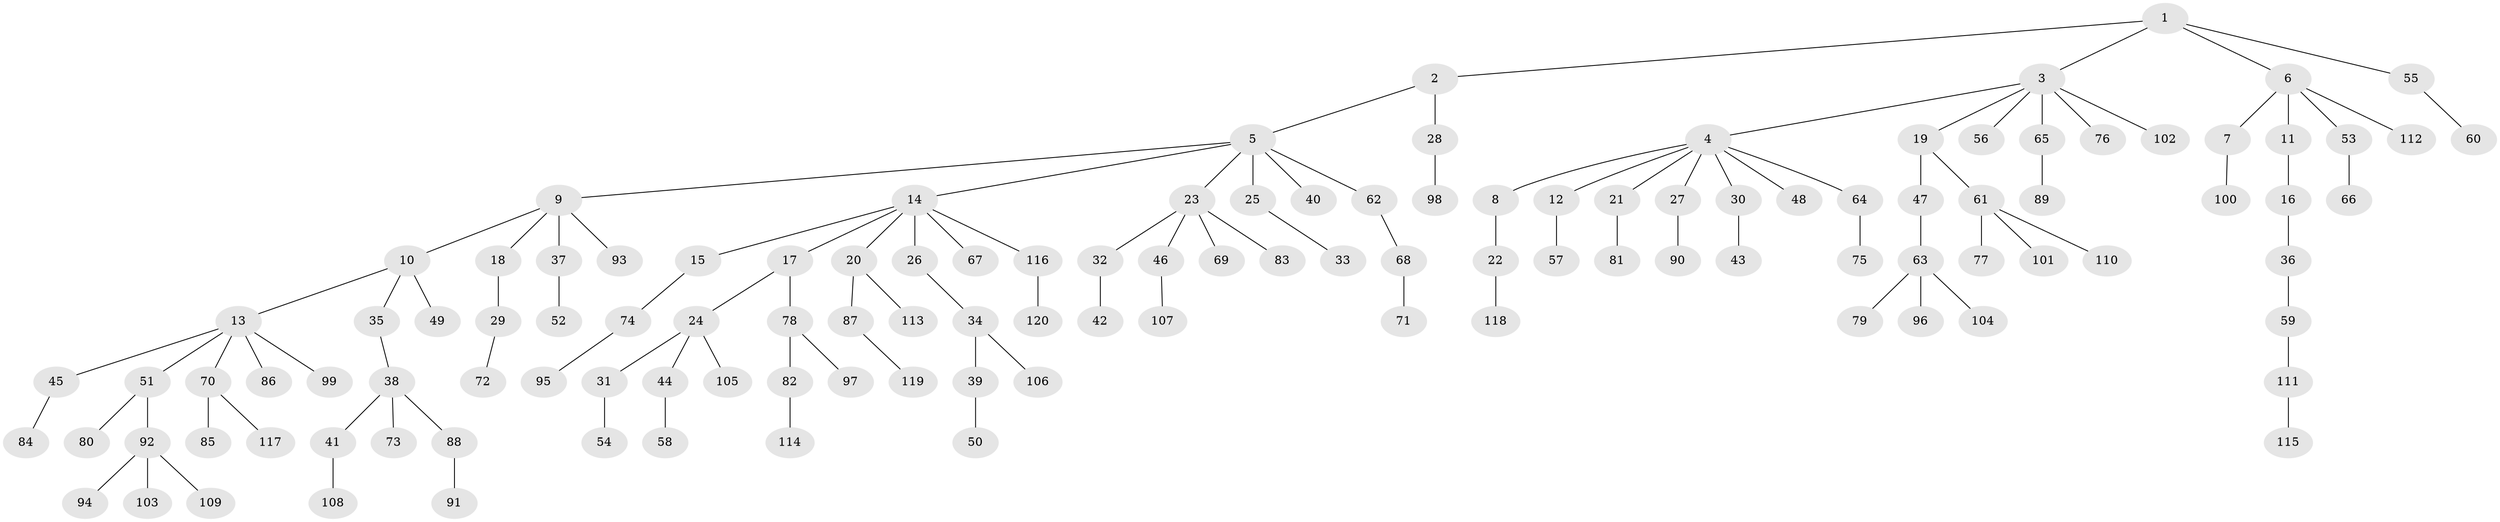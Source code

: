 // Generated by graph-tools (version 1.1) at 2025/11/02/27/25 16:11:27]
// undirected, 120 vertices, 119 edges
graph export_dot {
graph [start="1"]
  node [color=gray90,style=filled];
  1;
  2;
  3;
  4;
  5;
  6;
  7;
  8;
  9;
  10;
  11;
  12;
  13;
  14;
  15;
  16;
  17;
  18;
  19;
  20;
  21;
  22;
  23;
  24;
  25;
  26;
  27;
  28;
  29;
  30;
  31;
  32;
  33;
  34;
  35;
  36;
  37;
  38;
  39;
  40;
  41;
  42;
  43;
  44;
  45;
  46;
  47;
  48;
  49;
  50;
  51;
  52;
  53;
  54;
  55;
  56;
  57;
  58;
  59;
  60;
  61;
  62;
  63;
  64;
  65;
  66;
  67;
  68;
  69;
  70;
  71;
  72;
  73;
  74;
  75;
  76;
  77;
  78;
  79;
  80;
  81;
  82;
  83;
  84;
  85;
  86;
  87;
  88;
  89;
  90;
  91;
  92;
  93;
  94;
  95;
  96;
  97;
  98;
  99;
  100;
  101;
  102;
  103;
  104;
  105;
  106;
  107;
  108;
  109;
  110;
  111;
  112;
  113;
  114;
  115;
  116;
  117;
  118;
  119;
  120;
  1 -- 2;
  1 -- 3;
  1 -- 6;
  1 -- 55;
  2 -- 5;
  2 -- 28;
  3 -- 4;
  3 -- 19;
  3 -- 56;
  3 -- 65;
  3 -- 76;
  3 -- 102;
  4 -- 8;
  4 -- 12;
  4 -- 21;
  4 -- 27;
  4 -- 30;
  4 -- 48;
  4 -- 64;
  5 -- 9;
  5 -- 14;
  5 -- 23;
  5 -- 25;
  5 -- 40;
  5 -- 62;
  6 -- 7;
  6 -- 11;
  6 -- 53;
  6 -- 112;
  7 -- 100;
  8 -- 22;
  9 -- 10;
  9 -- 18;
  9 -- 37;
  9 -- 93;
  10 -- 13;
  10 -- 35;
  10 -- 49;
  11 -- 16;
  12 -- 57;
  13 -- 45;
  13 -- 51;
  13 -- 70;
  13 -- 86;
  13 -- 99;
  14 -- 15;
  14 -- 17;
  14 -- 20;
  14 -- 26;
  14 -- 67;
  14 -- 116;
  15 -- 74;
  16 -- 36;
  17 -- 24;
  17 -- 78;
  18 -- 29;
  19 -- 47;
  19 -- 61;
  20 -- 87;
  20 -- 113;
  21 -- 81;
  22 -- 118;
  23 -- 32;
  23 -- 46;
  23 -- 69;
  23 -- 83;
  24 -- 31;
  24 -- 44;
  24 -- 105;
  25 -- 33;
  26 -- 34;
  27 -- 90;
  28 -- 98;
  29 -- 72;
  30 -- 43;
  31 -- 54;
  32 -- 42;
  34 -- 39;
  34 -- 106;
  35 -- 38;
  36 -- 59;
  37 -- 52;
  38 -- 41;
  38 -- 73;
  38 -- 88;
  39 -- 50;
  41 -- 108;
  44 -- 58;
  45 -- 84;
  46 -- 107;
  47 -- 63;
  51 -- 80;
  51 -- 92;
  53 -- 66;
  55 -- 60;
  59 -- 111;
  61 -- 77;
  61 -- 101;
  61 -- 110;
  62 -- 68;
  63 -- 79;
  63 -- 96;
  63 -- 104;
  64 -- 75;
  65 -- 89;
  68 -- 71;
  70 -- 85;
  70 -- 117;
  74 -- 95;
  78 -- 82;
  78 -- 97;
  82 -- 114;
  87 -- 119;
  88 -- 91;
  92 -- 94;
  92 -- 103;
  92 -- 109;
  111 -- 115;
  116 -- 120;
}
